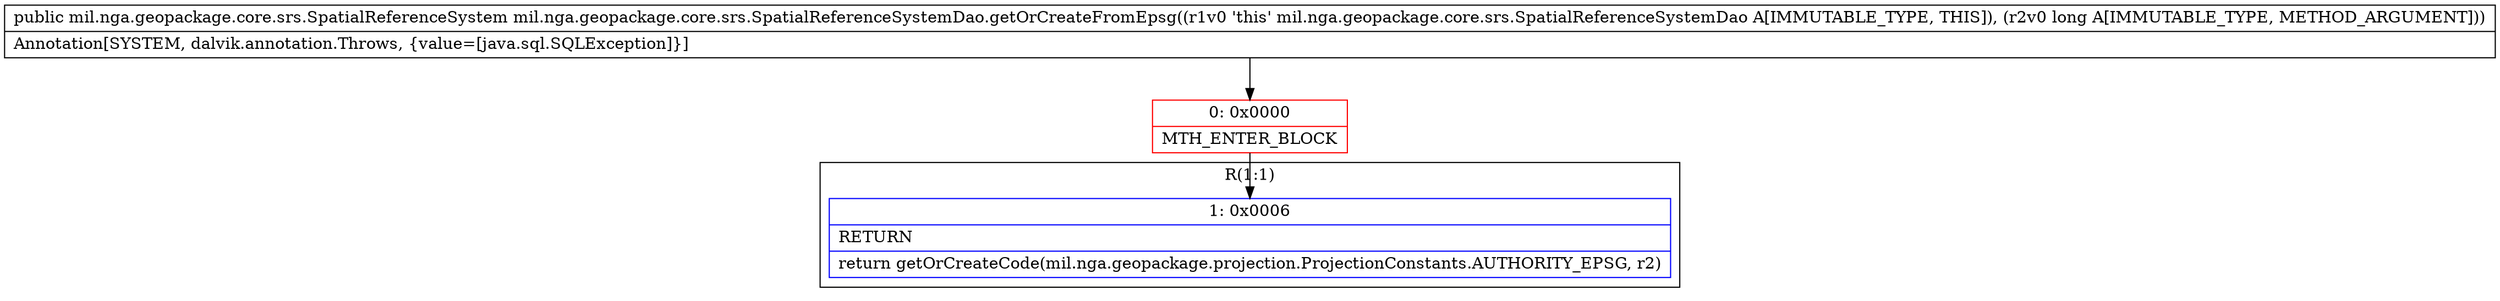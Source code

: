 digraph "CFG formil.nga.geopackage.core.srs.SpatialReferenceSystemDao.getOrCreateFromEpsg(J)Lmil\/nga\/geopackage\/core\/srs\/SpatialReferenceSystem;" {
subgraph cluster_Region_484458747 {
label = "R(1:1)";
node [shape=record,color=blue];
Node_1 [shape=record,label="{1\:\ 0x0006|RETURN\l|return getOrCreateCode(mil.nga.geopackage.projection.ProjectionConstants.AUTHORITY_EPSG, r2)\l}"];
}
Node_0 [shape=record,color=red,label="{0\:\ 0x0000|MTH_ENTER_BLOCK\l}"];
MethodNode[shape=record,label="{public mil.nga.geopackage.core.srs.SpatialReferenceSystem mil.nga.geopackage.core.srs.SpatialReferenceSystemDao.getOrCreateFromEpsg((r1v0 'this' mil.nga.geopackage.core.srs.SpatialReferenceSystemDao A[IMMUTABLE_TYPE, THIS]), (r2v0 long A[IMMUTABLE_TYPE, METHOD_ARGUMENT]))  | Annotation[SYSTEM, dalvik.annotation.Throws, \{value=[java.sql.SQLException]\}]\l}"];
MethodNode -> Node_0;
Node_0 -> Node_1;
}

